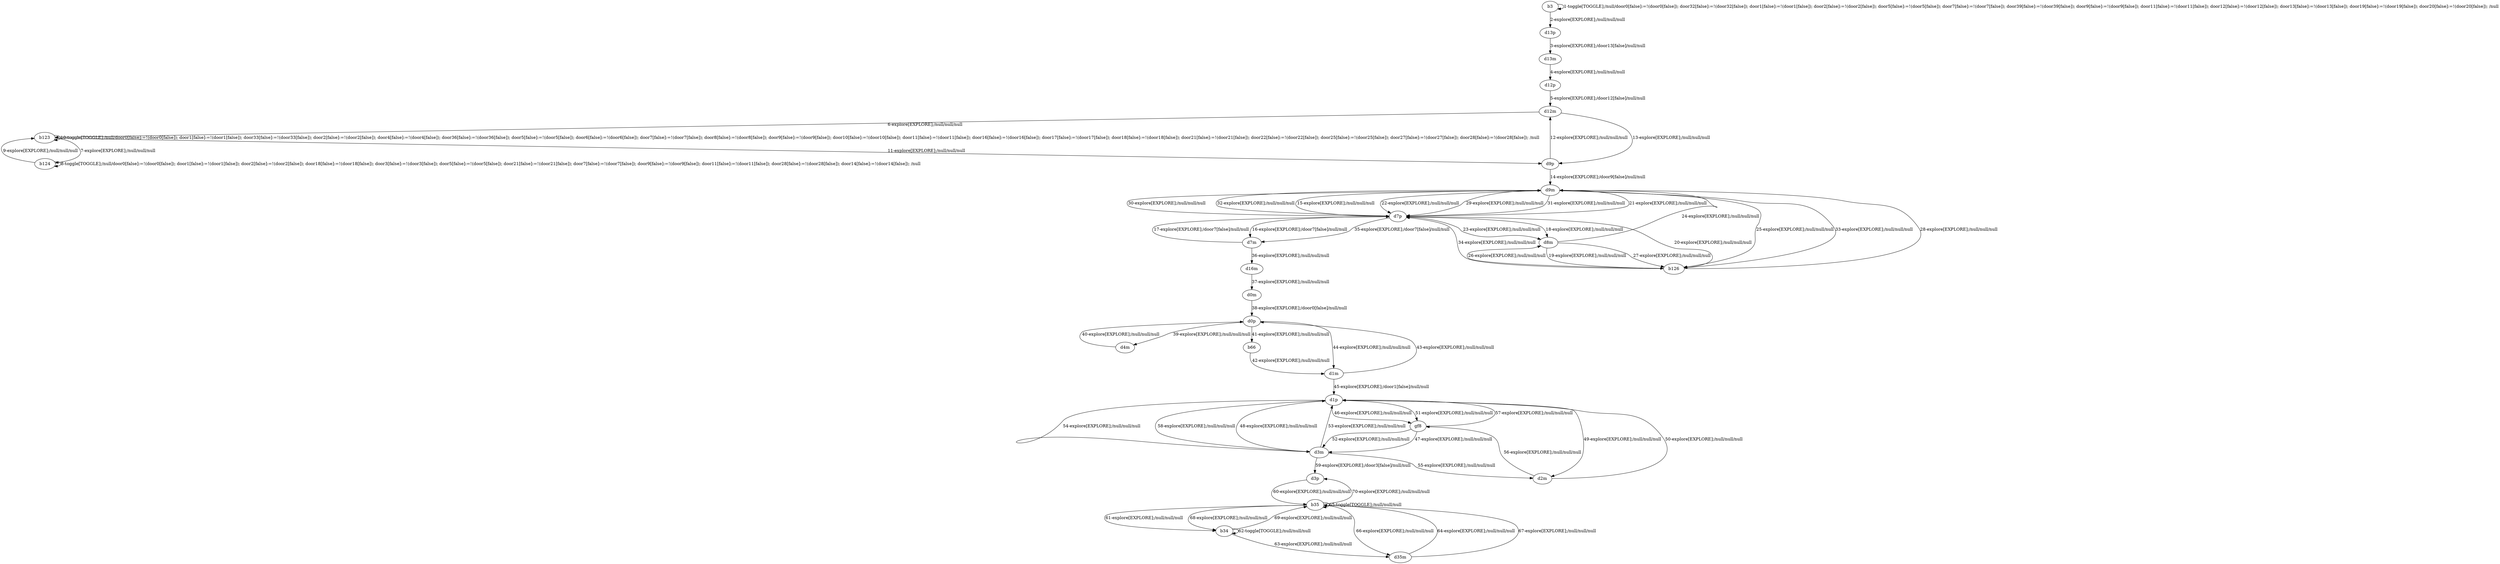 # Total number of goals covered by this test: 1
# d2m --> d1p

digraph g {
"b3" -> "b3" [label = "1-toggle[TOGGLE];/null/door0[false]:=!(door0[false]); door32[false]:=!(door32[false]); door1[false]:=!(door1[false]); door2[false]:=!(door2[false]); door5[false]:=!(door5[false]); door7[false]:=!(door7[false]); door39[false]:=!(door39[false]); door9[false]:=!(door9[false]); door11[false]:=!(door11[false]); door12[false]:=!(door12[false]); door13[false]:=!(door13[false]); door19[false]:=!(door19[false]); door20[false]:=!(door20[false]); /null"];
"b3" -> "d13p" [label = "2-explore[EXPLORE];/null/null/null"];
"d13p" -> "d13m" [label = "3-explore[EXPLORE];/door13[false]/null/null"];
"d13m" -> "d12p" [label = "4-explore[EXPLORE];/null/null/null"];
"d12p" -> "d12m" [label = "5-explore[EXPLORE];/door12[false]/null/null"];
"d12m" -> "b123" [label = "6-explore[EXPLORE];/null/null/null"];
"b123" -> "b124" [label = "7-explore[EXPLORE];/null/null/null"];
"b124" -> "b124" [label = "8-toggle[TOGGLE];/null/door0[false]:=!(door0[false]); door1[false]:=!(door1[false]); door2[false]:=!(door2[false]); door18[false]:=!(door18[false]); door3[false]:=!(door3[false]); door5[false]:=!(door5[false]); door21[false]:=!(door21[false]); door7[false]:=!(door7[false]); door9[false]:=!(door9[false]); door11[false]:=!(door11[false]); door28[false]:=!(door28[false]); door14[false]:=!(door14[false]); /null"];
"b124" -> "b123" [label = "9-explore[EXPLORE];/null/null/null"];
"b123" -> "b123" [label = "10-toggle[TOGGLE];/null/door0[false]:=!(door0[false]); door1[false]:=!(door1[false]); door33[false]:=!(door33[false]); door2[false]:=!(door2[false]); door4[false]:=!(door4[false]); door36[false]:=!(door36[false]); door5[false]:=!(door5[false]); door6[false]:=!(door6[false]); door7[false]:=!(door7[false]); door8[false]:=!(door8[false]); door9[false]:=!(door9[false]); door10[false]:=!(door10[false]); door11[false]:=!(door11[false]); door16[false]:=!(door16[false]); door17[false]:=!(door17[false]); door18[false]:=!(door18[false]); door21[false]:=!(door21[false]); door22[false]:=!(door22[false]); door25[false]:=!(door25[false]); door27[false]:=!(door27[false]); door28[false]:=!(door28[false]); /null"];
"b123" -> "d9p" [label = "11-explore[EXPLORE];/null/null/null"];
"d9p" -> "d12m" [label = "12-explore[EXPLORE];/null/null/null"];
"d12m" -> "d9p" [label = "13-explore[EXPLORE];/null/null/null"];
"d9p" -> "d9m" [label = "14-explore[EXPLORE];/door9[false]/null/null"];
"d9m" -> "d7p" [label = "15-explore[EXPLORE];/null/null/null"];
"d7p" -> "d7m" [label = "16-explore[EXPLORE];/door7[false]/null/null"];
"d7m" -> "d7p" [label = "17-explore[EXPLORE];/door7[false]/null/null"];
"d7p" -> "d8m" [label = "18-explore[EXPLORE];/null/null/null"];
"d8m" -> "b126" [label = "19-explore[EXPLORE];/null/null/null"];
"b126" -> "d7p" [label = "20-explore[EXPLORE];/null/null/null"];
"d7p" -> "d9m" [label = "21-explore[EXPLORE];/null/null/null"];
"d9m" -> "d7p" [label = "22-explore[EXPLORE];/null/null/null"];
"d7p" -> "d8m" [label = "23-explore[EXPLORE];/null/null/null"];
"d8m" -> "d9m" [label = "24-explore[EXPLORE];/null/null/null"];
"d9m" -> "b126" [label = "25-explore[EXPLORE];/null/null/null"];
"b126" -> "d8m" [label = "26-explore[EXPLORE];/null/null/null"];
"d8m" -> "b126" [label = "27-explore[EXPLORE];/null/null/null"];
"b126" -> "d9m" [label = "28-explore[EXPLORE];/null/null/null"];
"d9m" -> "d7p" [label = "29-explore[EXPLORE];/null/null/null"];
"d7p" -> "d9m" [label = "30-explore[EXPLORE];/null/null/null"];
"d9m" -> "d7p" [label = "31-explore[EXPLORE];/null/null/null"];
"d7p" -> "d9m" [label = "32-explore[EXPLORE];/null/null/null"];
"d9m" -> "b126" [label = "33-explore[EXPLORE];/null/null/null"];
"b126" -> "d7p" [label = "34-explore[EXPLORE];/null/null/null"];
"d7p" -> "d7m" [label = "35-explore[EXPLORE];/door7[false]/null/null"];
"d7m" -> "d16m" [label = "36-explore[EXPLORE];/null/null/null"];
"d16m" -> "d0m" [label = "37-explore[EXPLORE];/null/null/null"];
"d0m" -> "d0p" [label = "38-explore[EXPLORE];/door0[false]/null/null"];
"d0p" -> "d4m" [label = "39-explore[EXPLORE];/null/null/null"];
"d4m" -> "d0p" [label = "40-explore[EXPLORE];/null/null/null"];
"d0p" -> "b66" [label = "41-explore[EXPLORE];/null/null/null"];
"b66" -> "d1m" [label = "42-explore[EXPLORE];/null/null/null"];
"d1m" -> "d0p" [label = "43-explore[EXPLORE];/null/null/null"];
"d0p" -> "d1m" [label = "44-explore[EXPLORE];/null/null/null"];
"d1m" -> "d1p" [label = "45-explore[EXPLORE];/door1[false]/null/null"];
"d1p" -> "gf8" [label = "46-explore[EXPLORE];/null/null/null"];
"gf8" -> "d3m" [label = "47-explore[EXPLORE];/null/null/null"];
"d3m" -> "d1p" [label = "48-explore[EXPLORE];/null/null/null"];
"d1p" -> "d2m" [label = "49-explore[EXPLORE];/null/null/null"];
"d2m" -> "d1p" [label = "50-explore[EXPLORE];/null/null/null"];
"d1p" -> "gf8" [label = "51-explore[EXPLORE];/null/null/null"];
"gf8" -> "d3m" [label = "52-explore[EXPLORE];/null/null/null"];
"d3m" -> "d1p" [label = "53-explore[EXPLORE];/null/null/null"];
"d1p" -> "d3m" [label = "54-explore[EXPLORE];/null/null/null"];
"d3m" -> "d2m" [label = "55-explore[EXPLORE];/null/null/null"];
"d2m" -> "gf8" [label = "56-explore[EXPLORE];/null/null/null"];
"gf8" -> "d1p" [label = "57-explore[EXPLORE];/null/null/null"];
"d1p" -> "d3m" [label = "58-explore[EXPLORE];/null/null/null"];
"d3m" -> "d3p" [label = "59-explore[EXPLORE];/door3[false]/null/null"];
"d3p" -> "b35" [label = "60-explore[EXPLORE];/null/null/null"];
"b35" -> "b34" [label = "61-explore[EXPLORE];/null/null/null"];
"b34" -> "b34" [label = "62-toggle[TOGGLE];/null/null/null"];
"b34" -> "d35m" [label = "63-explore[EXPLORE];/null/null/null"];
"d35m" -> "b35" [label = "64-explore[EXPLORE];/null/null/null"];
"b35" -> "b35" [label = "65-toggle[TOGGLE];/null/null/null"];
"b35" -> "d35m" [label = "66-explore[EXPLORE];/null/null/null"];
"d35m" -> "b35" [label = "67-explore[EXPLORE];/null/null/null"];
"b35" -> "b34" [label = "68-explore[EXPLORE];/null/null/null"];
"b34" -> "b35" [label = "69-explore[EXPLORE];/null/null/null"];
"b35" -> "d3p" [label = "70-explore[EXPLORE];/null/null/null"];
}